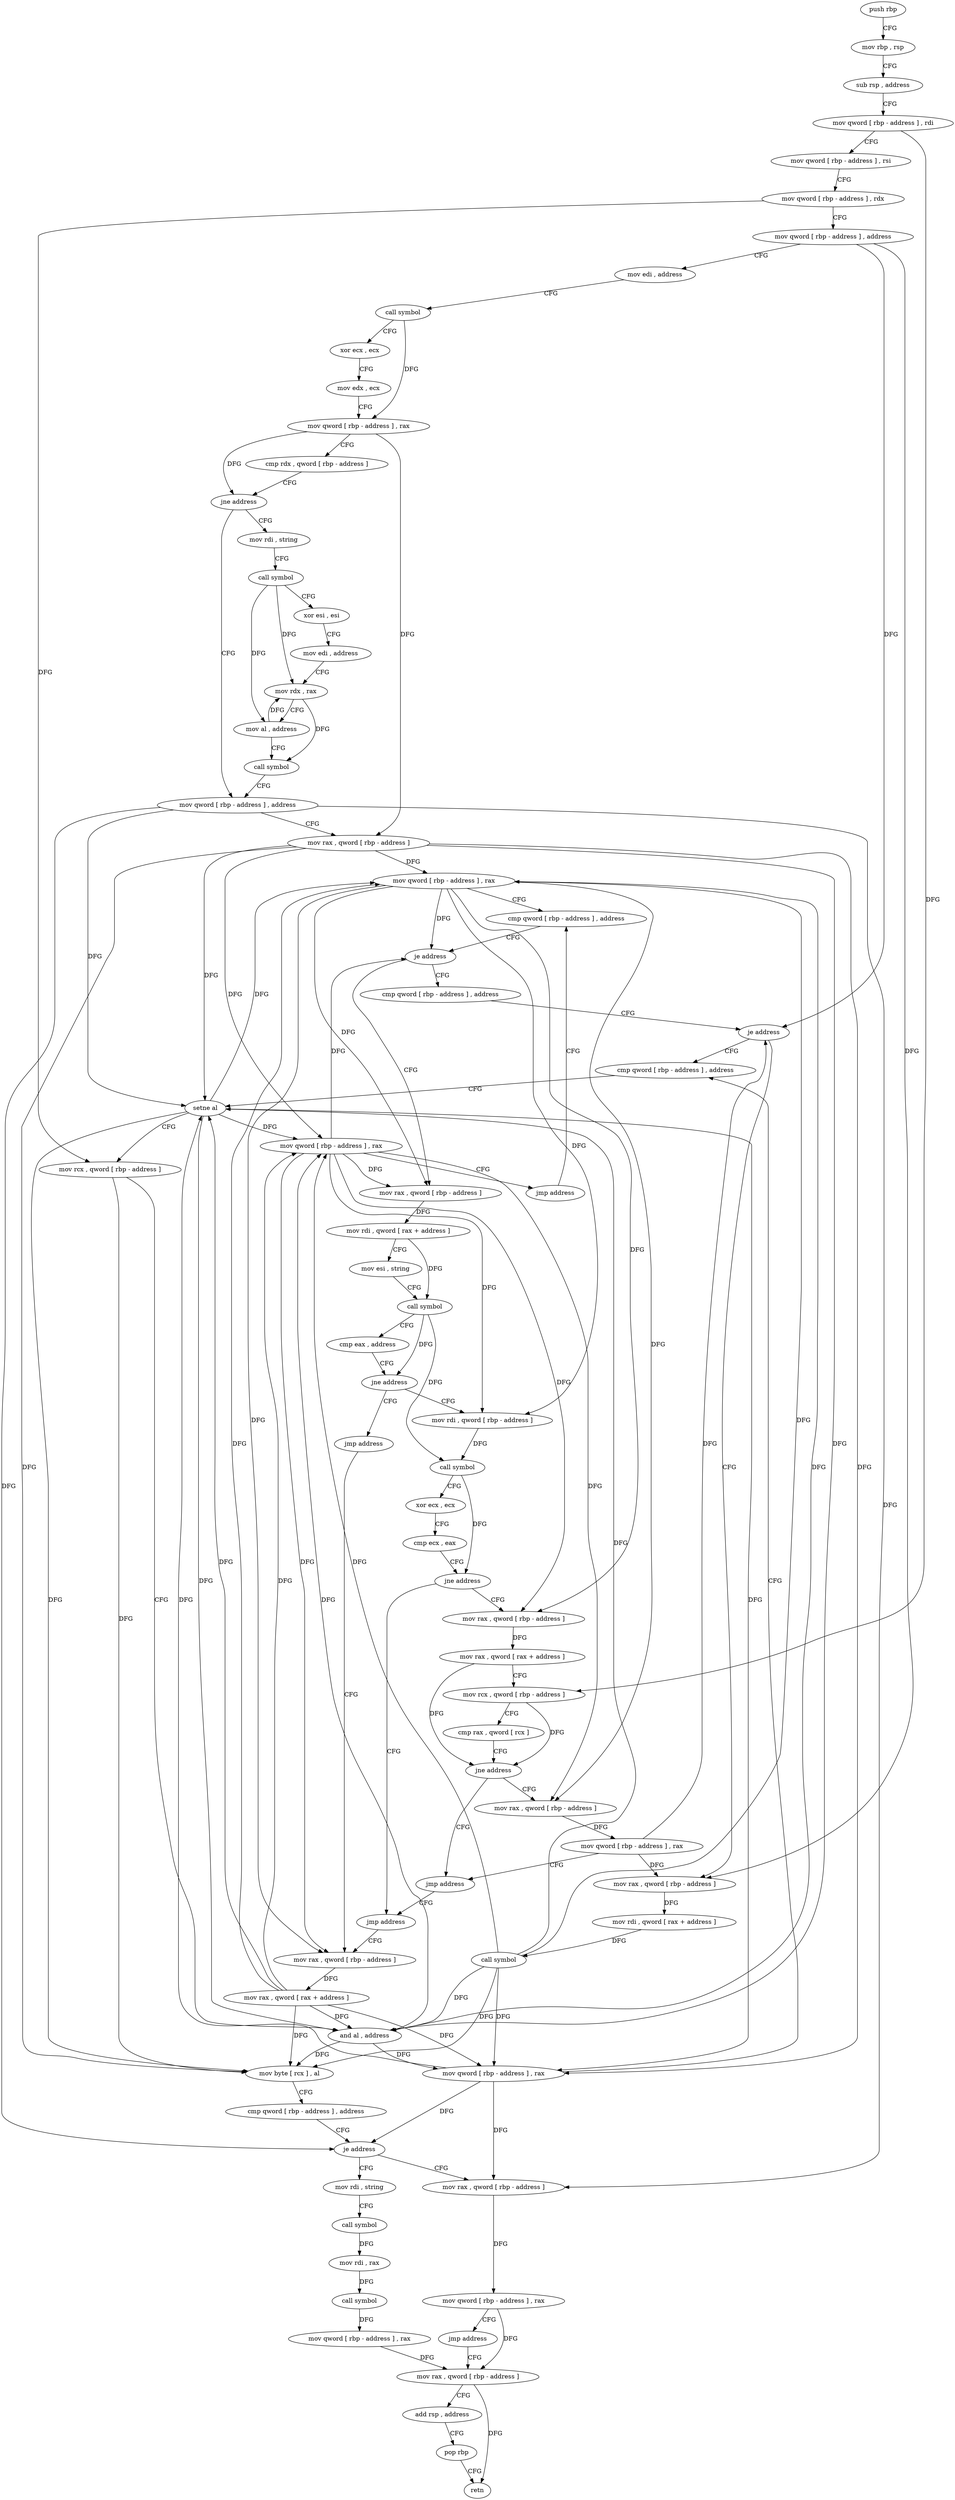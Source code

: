 digraph "func" {
"4263024" [label = "push rbp" ]
"4263025" [label = "mov rbp , rsp" ]
"4263028" [label = "sub rsp , address" ]
"4263032" [label = "mov qword [ rbp - address ] , rdi" ]
"4263036" [label = "mov qword [ rbp - address ] , rsi" ]
"4263040" [label = "mov qword [ rbp - address ] , rdx" ]
"4263044" [label = "mov qword [ rbp - address ] , address" ]
"4263052" [label = "mov edi , address" ]
"4263057" [label = "call symbol" ]
"4263062" [label = "xor ecx , ecx" ]
"4263064" [label = "mov edx , ecx" ]
"4263066" [label = "mov qword [ rbp - address ] , rax" ]
"4263070" [label = "cmp rdx , qword [ rbp - address ]" ]
"4263074" [label = "jne address" ]
"4263112" [label = "mov qword [ rbp - address ] , address" ]
"4263080" [label = "mov rdi , string" ]
"4263120" [label = "mov rax , qword [ rbp - address ]" ]
"4263124" [label = "mov qword [ rbp - address ] , rax" ]
"4263128" [label = "cmp qword [ rbp - address ] , address" ]
"4263090" [label = "call symbol" ]
"4263095" [label = "xor esi , esi" ]
"4263097" [label = "mov edi , address" ]
"4263102" [label = "mov rdx , rax" ]
"4263105" [label = "mov al , address" ]
"4263107" [label = "call symbol" ]
"4263246" [label = "cmp qword [ rbp - address ] , address" ]
"4263251" [label = "je address" ]
"4263274" [label = "cmp qword [ rbp - address ] , address" ]
"4263257" [label = "mov rax , qword [ rbp - address ]" ]
"4263139" [label = "mov rax , qword [ rbp - address ]" ]
"4263143" [label = "mov rdi , qword [ rax + address ]" ]
"4263147" [label = "mov esi , string" ]
"4263152" [label = "call symbol" ]
"4263157" [label = "cmp eax , address" ]
"4263160" [label = "jne address" ]
"4263171" [label = "mov rdi , qword [ rbp - address ]" ]
"4263166" [label = "jmp address" ]
"4263279" [label = "setne al" ]
"4263282" [label = "mov rcx , qword [ rbp - address ]" ]
"4263286" [label = "and al , address" ]
"4263288" [label = "mov byte [ rcx ] , al" ]
"4263290" [label = "cmp qword [ rbp - address ] , address" ]
"4263295" [label = "je address" ]
"4263314" [label = "mov rdi , string" ]
"4263301" [label = "mov rax , qword [ rbp - address ]" ]
"4263261" [label = "mov rdi , qword [ rax + address ]" ]
"4263265" [label = "call symbol" ]
"4263270" [label = "mov qword [ rbp - address ] , rax" ]
"4263175" [label = "call symbol" ]
"4263180" [label = "xor ecx , ecx" ]
"4263182" [label = "cmp ecx , eax" ]
"4263184" [label = "jne address" ]
"4263224" [label = "jmp address" ]
"4263190" [label = "mov rax , qword [ rbp - address ]" ]
"4263229" [label = "mov rax , qword [ rbp - address ]" ]
"4263324" [label = "call symbol" ]
"4263329" [label = "mov rdi , rax" ]
"4263332" [label = "call symbol" ]
"4263337" [label = "mov qword [ rbp - address ] , rax" ]
"4263341" [label = "mov rax , qword [ rbp - address ]" ]
"4263305" [label = "mov qword [ rbp - address ] , rax" ]
"4263309" [label = "jmp address" ]
"4263194" [label = "mov rax , qword [ rax + address ]" ]
"4263198" [label = "mov rcx , qword [ rbp - address ]" ]
"4263202" [label = "cmp rax , qword [ rcx ]" ]
"4263205" [label = "jne address" ]
"4263219" [label = "jmp address" ]
"4263211" [label = "mov rax , qword [ rbp - address ]" ]
"4263233" [label = "mov rax , qword [ rax + address ]" ]
"4263237" [label = "mov qword [ rbp - address ] , rax" ]
"4263241" [label = "jmp address" ]
"4263345" [label = "add rsp , address" ]
"4263349" [label = "pop rbp" ]
"4263350" [label = "retn" ]
"4263215" [label = "mov qword [ rbp - address ] , rax" ]
"4263133" [label = "je address" ]
"4263024" -> "4263025" [ label = "CFG" ]
"4263025" -> "4263028" [ label = "CFG" ]
"4263028" -> "4263032" [ label = "CFG" ]
"4263032" -> "4263036" [ label = "CFG" ]
"4263032" -> "4263198" [ label = "DFG" ]
"4263036" -> "4263040" [ label = "CFG" ]
"4263040" -> "4263044" [ label = "CFG" ]
"4263040" -> "4263282" [ label = "DFG" ]
"4263044" -> "4263052" [ label = "CFG" ]
"4263044" -> "4263251" [ label = "DFG" ]
"4263044" -> "4263257" [ label = "DFG" ]
"4263052" -> "4263057" [ label = "CFG" ]
"4263057" -> "4263062" [ label = "CFG" ]
"4263057" -> "4263066" [ label = "DFG" ]
"4263062" -> "4263064" [ label = "CFG" ]
"4263064" -> "4263066" [ label = "CFG" ]
"4263066" -> "4263070" [ label = "CFG" ]
"4263066" -> "4263074" [ label = "DFG" ]
"4263066" -> "4263120" [ label = "DFG" ]
"4263070" -> "4263074" [ label = "CFG" ]
"4263074" -> "4263112" [ label = "CFG" ]
"4263074" -> "4263080" [ label = "CFG" ]
"4263112" -> "4263120" [ label = "CFG" ]
"4263112" -> "4263279" [ label = "DFG" ]
"4263112" -> "4263295" [ label = "DFG" ]
"4263112" -> "4263301" [ label = "DFG" ]
"4263080" -> "4263090" [ label = "CFG" ]
"4263120" -> "4263124" [ label = "DFG" ]
"4263120" -> "4263279" [ label = "DFG" ]
"4263120" -> "4263286" [ label = "DFG" ]
"4263120" -> "4263288" [ label = "DFG" ]
"4263120" -> "4263270" [ label = "DFG" ]
"4263120" -> "4263237" [ label = "DFG" ]
"4263124" -> "4263128" [ label = "CFG" ]
"4263124" -> "4263133" [ label = "DFG" ]
"4263124" -> "4263139" [ label = "DFG" ]
"4263124" -> "4263171" [ label = "DFG" ]
"4263124" -> "4263190" [ label = "DFG" ]
"4263124" -> "4263229" [ label = "DFG" ]
"4263124" -> "4263211" [ label = "DFG" ]
"4263128" -> "4263133" [ label = "CFG" ]
"4263090" -> "4263095" [ label = "CFG" ]
"4263090" -> "4263102" [ label = "DFG" ]
"4263090" -> "4263105" [ label = "DFG" ]
"4263095" -> "4263097" [ label = "CFG" ]
"4263097" -> "4263102" [ label = "CFG" ]
"4263102" -> "4263105" [ label = "CFG" ]
"4263102" -> "4263107" [ label = "DFG" ]
"4263105" -> "4263107" [ label = "CFG" ]
"4263105" -> "4263102" [ label = "DFG" ]
"4263107" -> "4263112" [ label = "CFG" ]
"4263246" -> "4263251" [ label = "CFG" ]
"4263251" -> "4263274" [ label = "CFG" ]
"4263251" -> "4263257" [ label = "CFG" ]
"4263274" -> "4263279" [ label = "CFG" ]
"4263257" -> "4263261" [ label = "DFG" ]
"4263139" -> "4263143" [ label = "DFG" ]
"4263143" -> "4263147" [ label = "CFG" ]
"4263143" -> "4263152" [ label = "DFG" ]
"4263147" -> "4263152" [ label = "CFG" ]
"4263152" -> "4263157" [ label = "CFG" ]
"4263152" -> "4263160" [ label = "DFG" ]
"4263152" -> "4263175" [ label = "DFG" ]
"4263157" -> "4263160" [ label = "CFG" ]
"4263160" -> "4263171" [ label = "CFG" ]
"4263160" -> "4263166" [ label = "CFG" ]
"4263171" -> "4263175" [ label = "DFG" ]
"4263166" -> "4263229" [ label = "CFG" ]
"4263279" -> "4263282" [ label = "CFG" ]
"4263279" -> "4263124" [ label = "DFG" ]
"4263279" -> "4263286" [ label = "DFG" ]
"4263279" -> "4263288" [ label = "DFG" ]
"4263279" -> "4263270" [ label = "DFG" ]
"4263279" -> "4263237" [ label = "DFG" ]
"4263282" -> "4263286" [ label = "CFG" ]
"4263282" -> "4263288" [ label = "DFG" ]
"4263286" -> "4263288" [ label = "DFG" ]
"4263286" -> "4263124" [ label = "DFG" ]
"4263286" -> "4263270" [ label = "DFG" ]
"4263286" -> "4263237" [ label = "DFG" ]
"4263288" -> "4263290" [ label = "CFG" ]
"4263290" -> "4263295" [ label = "CFG" ]
"4263295" -> "4263314" [ label = "CFG" ]
"4263295" -> "4263301" [ label = "CFG" ]
"4263314" -> "4263324" [ label = "CFG" ]
"4263301" -> "4263305" [ label = "DFG" ]
"4263261" -> "4263265" [ label = "DFG" ]
"4263265" -> "4263270" [ label = "DFG" ]
"4263265" -> "4263124" [ label = "DFG" ]
"4263265" -> "4263286" [ label = "DFG" ]
"4263265" -> "4263288" [ label = "DFG" ]
"4263265" -> "4263279" [ label = "DFG" ]
"4263265" -> "4263237" [ label = "DFG" ]
"4263270" -> "4263274" [ label = "CFG" ]
"4263270" -> "4263279" [ label = "DFG" ]
"4263270" -> "4263295" [ label = "DFG" ]
"4263270" -> "4263301" [ label = "DFG" ]
"4263175" -> "4263180" [ label = "CFG" ]
"4263175" -> "4263184" [ label = "DFG" ]
"4263180" -> "4263182" [ label = "CFG" ]
"4263182" -> "4263184" [ label = "CFG" ]
"4263184" -> "4263224" [ label = "CFG" ]
"4263184" -> "4263190" [ label = "CFG" ]
"4263224" -> "4263229" [ label = "CFG" ]
"4263190" -> "4263194" [ label = "DFG" ]
"4263229" -> "4263233" [ label = "DFG" ]
"4263324" -> "4263329" [ label = "DFG" ]
"4263329" -> "4263332" [ label = "DFG" ]
"4263332" -> "4263337" [ label = "DFG" ]
"4263337" -> "4263341" [ label = "DFG" ]
"4263341" -> "4263345" [ label = "CFG" ]
"4263341" -> "4263350" [ label = "DFG" ]
"4263305" -> "4263309" [ label = "CFG" ]
"4263305" -> "4263341" [ label = "DFG" ]
"4263309" -> "4263341" [ label = "CFG" ]
"4263194" -> "4263198" [ label = "CFG" ]
"4263194" -> "4263205" [ label = "DFG" ]
"4263198" -> "4263202" [ label = "CFG" ]
"4263198" -> "4263205" [ label = "DFG" ]
"4263202" -> "4263205" [ label = "CFG" ]
"4263205" -> "4263219" [ label = "CFG" ]
"4263205" -> "4263211" [ label = "CFG" ]
"4263219" -> "4263224" [ label = "CFG" ]
"4263211" -> "4263215" [ label = "DFG" ]
"4263233" -> "4263237" [ label = "DFG" ]
"4263233" -> "4263124" [ label = "DFG" ]
"4263233" -> "4263286" [ label = "DFG" ]
"4263233" -> "4263288" [ label = "DFG" ]
"4263233" -> "4263270" [ label = "DFG" ]
"4263233" -> "4263279" [ label = "DFG" ]
"4263237" -> "4263241" [ label = "CFG" ]
"4263237" -> "4263133" [ label = "DFG" ]
"4263237" -> "4263139" [ label = "DFG" ]
"4263237" -> "4263171" [ label = "DFG" ]
"4263237" -> "4263190" [ label = "DFG" ]
"4263237" -> "4263229" [ label = "DFG" ]
"4263237" -> "4263211" [ label = "DFG" ]
"4263241" -> "4263128" [ label = "CFG" ]
"4263345" -> "4263349" [ label = "CFG" ]
"4263349" -> "4263350" [ label = "CFG" ]
"4263215" -> "4263219" [ label = "CFG" ]
"4263215" -> "4263251" [ label = "DFG" ]
"4263215" -> "4263257" [ label = "DFG" ]
"4263133" -> "4263246" [ label = "CFG" ]
"4263133" -> "4263139" [ label = "CFG" ]
}
